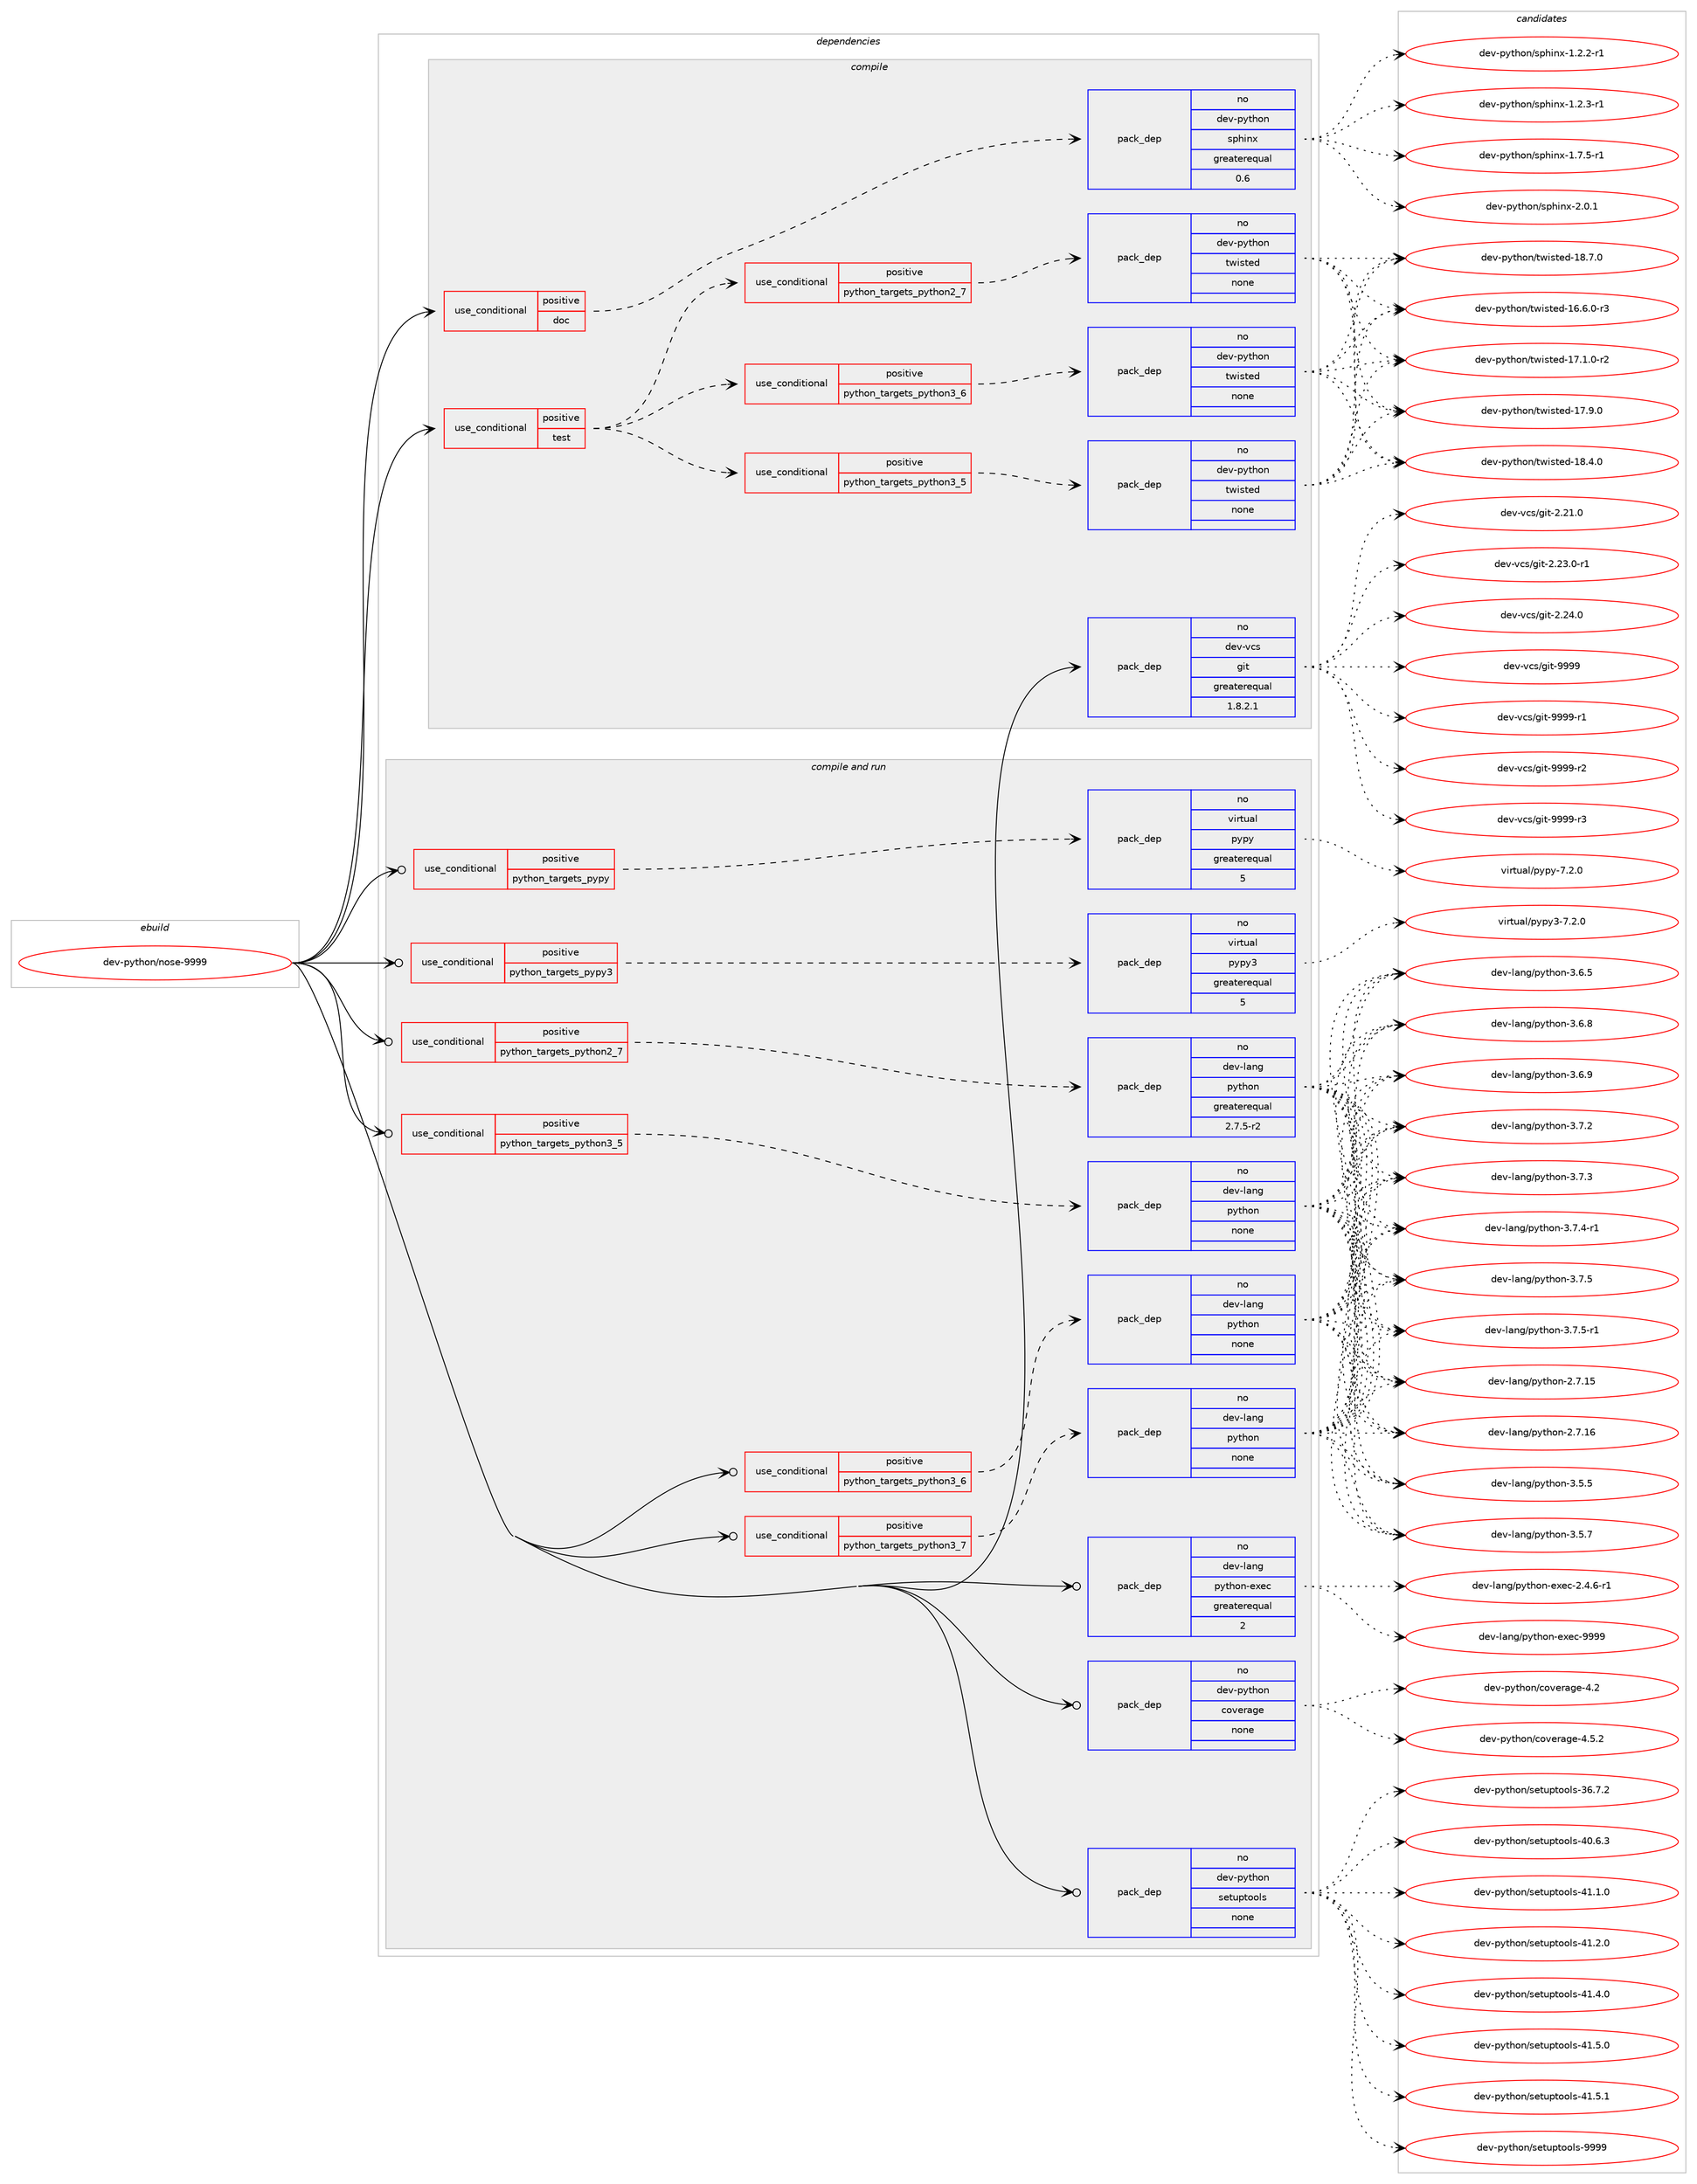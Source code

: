digraph prolog {

# *************
# Graph options
# *************

newrank=true;
concentrate=true;
compound=true;
graph [rankdir=LR,fontname=Helvetica,fontsize=10,ranksep=1.5];#, ranksep=2.5, nodesep=0.2];
edge  [arrowhead=vee];
node  [fontname=Helvetica,fontsize=10];

# **********
# The ebuild
# **********

subgraph cluster_leftcol {
color=gray;
label=<<i>ebuild</i>>;
id [label="dev-python/nose-9999", color=red, width=4, href="../dev-python/nose-9999.svg"];
}

# ****************
# The dependencies
# ****************

subgraph cluster_midcol {
color=gray;
label=<<i>dependencies</i>>;
subgraph cluster_compile {
fillcolor="#eeeeee";
style=filled;
label=<<i>compile</i>>;
subgraph cond143195 {
dependency616794 [label=<<TABLE BORDER="0" CELLBORDER="1" CELLSPACING="0" CELLPADDING="4"><TR><TD ROWSPAN="3" CELLPADDING="10">use_conditional</TD></TR><TR><TD>positive</TD></TR><TR><TD>doc</TD></TR></TABLE>>, shape=none, color=red];
subgraph pack461791 {
dependency616795 [label=<<TABLE BORDER="0" CELLBORDER="1" CELLSPACING="0" CELLPADDING="4" WIDTH="220"><TR><TD ROWSPAN="6" CELLPADDING="30">pack_dep</TD></TR><TR><TD WIDTH="110">no</TD></TR><TR><TD>dev-python</TD></TR><TR><TD>sphinx</TD></TR><TR><TD>greaterequal</TD></TR><TR><TD>0.6</TD></TR></TABLE>>, shape=none, color=blue];
}
dependency616794:e -> dependency616795:w [weight=20,style="dashed",arrowhead="vee"];
}
id:e -> dependency616794:w [weight=20,style="solid",arrowhead="vee"];
subgraph cond143196 {
dependency616796 [label=<<TABLE BORDER="0" CELLBORDER="1" CELLSPACING="0" CELLPADDING="4"><TR><TD ROWSPAN="3" CELLPADDING="10">use_conditional</TD></TR><TR><TD>positive</TD></TR><TR><TD>test</TD></TR></TABLE>>, shape=none, color=red];
subgraph cond143197 {
dependency616797 [label=<<TABLE BORDER="0" CELLBORDER="1" CELLSPACING="0" CELLPADDING="4"><TR><TD ROWSPAN="3" CELLPADDING="10">use_conditional</TD></TR><TR><TD>positive</TD></TR><TR><TD>python_targets_python2_7</TD></TR></TABLE>>, shape=none, color=red];
subgraph pack461792 {
dependency616798 [label=<<TABLE BORDER="0" CELLBORDER="1" CELLSPACING="0" CELLPADDING="4" WIDTH="220"><TR><TD ROWSPAN="6" CELLPADDING="30">pack_dep</TD></TR><TR><TD WIDTH="110">no</TD></TR><TR><TD>dev-python</TD></TR><TR><TD>twisted</TD></TR><TR><TD>none</TD></TR><TR><TD></TD></TR></TABLE>>, shape=none, color=blue];
}
dependency616797:e -> dependency616798:w [weight=20,style="dashed",arrowhead="vee"];
}
dependency616796:e -> dependency616797:w [weight=20,style="dashed",arrowhead="vee"];
subgraph cond143198 {
dependency616799 [label=<<TABLE BORDER="0" CELLBORDER="1" CELLSPACING="0" CELLPADDING="4"><TR><TD ROWSPAN="3" CELLPADDING="10">use_conditional</TD></TR><TR><TD>positive</TD></TR><TR><TD>python_targets_python3_5</TD></TR></TABLE>>, shape=none, color=red];
subgraph pack461793 {
dependency616800 [label=<<TABLE BORDER="0" CELLBORDER="1" CELLSPACING="0" CELLPADDING="4" WIDTH="220"><TR><TD ROWSPAN="6" CELLPADDING="30">pack_dep</TD></TR><TR><TD WIDTH="110">no</TD></TR><TR><TD>dev-python</TD></TR><TR><TD>twisted</TD></TR><TR><TD>none</TD></TR><TR><TD></TD></TR></TABLE>>, shape=none, color=blue];
}
dependency616799:e -> dependency616800:w [weight=20,style="dashed",arrowhead="vee"];
}
dependency616796:e -> dependency616799:w [weight=20,style="dashed",arrowhead="vee"];
subgraph cond143199 {
dependency616801 [label=<<TABLE BORDER="0" CELLBORDER="1" CELLSPACING="0" CELLPADDING="4"><TR><TD ROWSPAN="3" CELLPADDING="10">use_conditional</TD></TR><TR><TD>positive</TD></TR><TR><TD>python_targets_python3_6</TD></TR></TABLE>>, shape=none, color=red];
subgraph pack461794 {
dependency616802 [label=<<TABLE BORDER="0" CELLBORDER="1" CELLSPACING="0" CELLPADDING="4" WIDTH="220"><TR><TD ROWSPAN="6" CELLPADDING="30">pack_dep</TD></TR><TR><TD WIDTH="110">no</TD></TR><TR><TD>dev-python</TD></TR><TR><TD>twisted</TD></TR><TR><TD>none</TD></TR><TR><TD></TD></TR></TABLE>>, shape=none, color=blue];
}
dependency616801:e -> dependency616802:w [weight=20,style="dashed",arrowhead="vee"];
}
dependency616796:e -> dependency616801:w [weight=20,style="dashed",arrowhead="vee"];
}
id:e -> dependency616796:w [weight=20,style="solid",arrowhead="vee"];
subgraph pack461795 {
dependency616803 [label=<<TABLE BORDER="0" CELLBORDER="1" CELLSPACING="0" CELLPADDING="4" WIDTH="220"><TR><TD ROWSPAN="6" CELLPADDING="30">pack_dep</TD></TR><TR><TD WIDTH="110">no</TD></TR><TR><TD>dev-vcs</TD></TR><TR><TD>git</TD></TR><TR><TD>greaterequal</TD></TR><TR><TD>1.8.2.1</TD></TR></TABLE>>, shape=none, color=blue];
}
id:e -> dependency616803:w [weight=20,style="solid",arrowhead="vee"];
}
subgraph cluster_compileandrun {
fillcolor="#eeeeee";
style=filled;
label=<<i>compile and run</i>>;
subgraph cond143200 {
dependency616804 [label=<<TABLE BORDER="0" CELLBORDER="1" CELLSPACING="0" CELLPADDING="4"><TR><TD ROWSPAN="3" CELLPADDING="10">use_conditional</TD></TR><TR><TD>positive</TD></TR><TR><TD>python_targets_pypy</TD></TR></TABLE>>, shape=none, color=red];
subgraph pack461796 {
dependency616805 [label=<<TABLE BORDER="0" CELLBORDER="1" CELLSPACING="0" CELLPADDING="4" WIDTH="220"><TR><TD ROWSPAN="6" CELLPADDING="30">pack_dep</TD></TR><TR><TD WIDTH="110">no</TD></TR><TR><TD>virtual</TD></TR><TR><TD>pypy</TD></TR><TR><TD>greaterequal</TD></TR><TR><TD>5</TD></TR></TABLE>>, shape=none, color=blue];
}
dependency616804:e -> dependency616805:w [weight=20,style="dashed",arrowhead="vee"];
}
id:e -> dependency616804:w [weight=20,style="solid",arrowhead="odotvee"];
subgraph cond143201 {
dependency616806 [label=<<TABLE BORDER="0" CELLBORDER="1" CELLSPACING="0" CELLPADDING="4"><TR><TD ROWSPAN="3" CELLPADDING="10">use_conditional</TD></TR><TR><TD>positive</TD></TR><TR><TD>python_targets_pypy3</TD></TR></TABLE>>, shape=none, color=red];
subgraph pack461797 {
dependency616807 [label=<<TABLE BORDER="0" CELLBORDER="1" CELLSPACING="0" CELLPADDING="4" WIDTH="220"><TR><TD ROWSPAN="6" CELLPADDING="30">pack_dep</TD></TR><TR><TD WIDTH="110">no</TD></TR><TR><TD>virtual</TD></TR><TR><TD>pypy3</TD></TR><TR><TD>greaterequal</TD></TR><TR><TD>5</TD></TR></TABLE>>, shape=none, color=blue];
}
dependency616806:e -> dependency616807:w [weight=20,style="dashed",arrowhead="vee"];
}
id:e -> dependency616806:w [weight=20,style="solid",arrowhead="odotvee"];
subgraph cond143202 {
dependency616808 [label=<<TABLE BORDER="0" CELLBORDER="1" CELLSPACING="0" CELLPADDING="4"><TR><TD ROWSPAN="3" CELLPADDING="10">use_conditional</TD></TR><TR><TD>positive</TD></TR><TR><TD>python_targets_python2_7</TD></TR></TABLE>>, shape=none, color=red];
subgraph pack461798 {
dependency616809 [label=<<TABLE BORDER="0" CELLBORDER="1" CELLSPACING="0" CELLPADDING="4" WIDTH="220"><TR><TD ROWSPAN="6" CELLPADDING="30">pack_dep</TD></TR><TR><TD WIDTH="110">no</TD></TR><TR><TD>dev-lang</TD></TR><TR><TD>python</TD></TR><TR><TD>greaterequal</TD></TR><TR><TD>2.7.5-r2</TD></TR></TABLE>>, shape=none, color=blue];
}
dependency616808:e -> dependency616809:w [weight=20,style="dashed",arrowhead="vee"];
}
id:e -> dependency616808:w [weight=20,style="solid",arrowhead="odotvee"];
subgraph cond143203 {
dependency616810 [label=<<TABLE BORDER="0" CELLBORDER="1" CELLSPACING="0" CELLPADDING="4"><TR><TD ROWSPAN="3" CELLPADDING="10">use_conditional</TD></TR><TR><TD>positive</TD></TR><TR><TD>python_targets_python3_5</TD></TR></TABLE>>, shape=none, color=red];
subgraph pack461799 {
dependency616811 [label=<<TABLE BORDER="0" CELLBORDER="1" CELLSPACING="0" CELLPADDING="4" WIDTH="220"><TR><TD ROWSPAN="6" CELLPADDING="30">pack_dep</TD></TR><TR><TD WIDTH="110">no</TD></TR><TR><TD>dev-lang</TD></TR><TR><TD>python</TD></TR><TR><TD>none</TD></TR><TR><TD></TD></TR></TABLE>>, shape=none, color=blue];
}
dependency616810:e -> dependency616811:w [weight=20,style="dashed",arrowhead="vee"];
}
id:e -> dependency616810:w [weight=20,style="solid",arrowhead="odotvee"];
subgraph cond143204 {
dependency616812 [label=<<TABLE BORDER="0" CELLBORDER="1" CELLSPACING="0" CELLPADDING="4"><TR><TD ROWSPAN="3" CELLPADDING="10">use_conditional</TD></TR><TR><TD>positive</TD></TR><TR><TD>python_targets_python3_6</TD></TR></TABLE>>, shape=none, color=red];
subgraph pack461800 {
dependency616813 [label=<<TABLE BORDER="0" CELLBORDER="1" CELLSPACING="0" CELLPADDING="4" WIDTH="220"><TR><TD ROWSPAN="6" CELLPADDING="30">pack_dep</TD></TR><TR><TD WIDTH="110">no</TD></TR><TR><TD>dev-lang</TD></TR><TR><TD>python</TD></TR><TR><TD>none</TD></TR><TR><TD></TD></TR></TABLE>>, shape=none, color=blue];
}
dependency616812:e -> dependency616813:w [weight=20,style="dashed",arrowhead="vee"];
}
id:e -> dependency616812:w [weight=20,style="solid",arrowhead="odotvee"];
subgraph cond143205 {
dependency616814 [label=<<TABLE BORDER="0" CELLBORDER="1" CELLSPACING="0" CELLPADDING="4"><TR><TD ROWSPAN="3" CELLPADDING="10">use_conditional</TD></TR><TR><TD>positive</TD></TR><TR><TD>python_targets_python3_7</TD></TR></TABLE>>, shape=none, color=red];
subgraph pack461801 {
dependency616815 [label=<<TABLE BORDER="0" CELLBORDER="1" CELLSPACING="0" CELLPADDING="4" WIDTH="220"><TR><TD ROWSPAN="6" CELLPADDING="30">pack_dep</TD></TR><TR><TD WIDTH="110">no</TD></TR><TR><TD>dev-lang</TD></TR><TR><TD>python</TD></TR><TR><TD>none</TD></TR><TR><TD></TD></TR></TABLE>>, shape=none, color=blue];
}
dependency616814:e -> dependency616815:w [weight=20,style="dashed",arrowhead="vee"];
}
id:e -> dependency616814:w [weight=20,style="solid",arrowhead="odotvee"];
subgraph pack461802 {
dependency616816 [label=<<TABLE BORDER="0" CELLBORDER="1" CELLSPACING="0" CELLPADDING="4" WIDTH="220"><TR><TD ROWSPAN="6" CELLPADDING="30">pack_dep</TD></TR><TR><TD WIDTH="110">no</TD></TR><TR><TD>dev-lang</TD></TR><TR><TD>python-exec</TD></TR><TR><TD>greaterequal</TD></TR><TR><TD>2</TD></TR></TABLE>>, shape=none, color=blue];
}
id:e -> dependency616816:w [weight=20,style="solid",arrowhead="odotvee"];
subgraph pack461803 {
dependency616817 [label=<<TABLE BORDER="0" CELLBORDER="1" CELLSPACING="0" CELLPADDING="4" WIDTH="220"><TR><TD ROWSPAN="6" CELLPADDING="30">pack_dep</TD></TR><TR><TD WIDTH="110">no</TD></TR><TR><TD>dev-python</TD></TR><TR><TD>coverage</TD></TR><TR><TD>none</TD></TR><TR><TD></TD></TR></TABLE>>, shape=none, color=blue];
}
id:e -> dependency616817:w [weight=20,style="solid",arrowhead="odotvee"];
subgraph pack461804 {
dependency616818 [label=<<TABLE BORDER="0" CELLBORDER="1" CELLSPACING="0" CELLPADDING="4" WIDTH="220"><TR><TD ROWSPAN="6" CELLPADDING="30">pack_dep</TD></TR><TR><TD WIDTH="110">no</TD></TR><TR><TD>dev-python</TD></TR><TR><TD>setuptools</TD></TR><TR><TD>none</TD></TR><TR><TD></TD></TR></TABLE>>, shape=none, color=blue];
}
id:e -> dependency616818:w [weight=20,style="solid",arrowhead="odotvee"];
}
subgraph cluster_run {
fillcolor="#eeeeee";
style=filled;
label=<<i>run</i>>;
}
}

# **************
# The candidates
# **************

subgraph cluster_choices {
rank=same;
color=gray;
label=<<i>candidates</i>>;

subgraph choice461791 {
color=black;
nodesep=1;
choice10010111845112121116104111110471151121041051101204549465046504511449 [label="dev-python/sphinx-1.2.2-r1", color=red, width=4,href="../dev-python/sphinx-1.2.2-r1.svg"];
choice10010111845112121116104111110471151121041051101204549465046514511449 [label="dev-python/sphinx-1.2.3-r1", color=red, width=4,href="../dev-python/sphinx-1.2.3-r1.svg"];
choice10010111845112121116104111110471151121041051101204549465546534511449 [label="dev-python/sphinx-1.7.5-r1", color=red, width=4,href="../dev-python/sphinx-1.7.5-r1.svg"];
choice1001011184511212111610411111047115112104105110120455046484649 [label="dev-python/sphinx-2.0.1", color=red, width=4,href="../dev-python/sphinx-2.0.1.svg"];
dependency616795:e -> choice10010111845112121116104111110471151121041051101204549465046504511449:w [style=dotted,weight="100"];
dependency616795:e -> choice10010111845112121116104111110471151121041051101204549465046514511449:w [style=dotted,weight="100"];
dependency616795:e -> choice10010111845112121116104111110471151121041051101204549465546534511449:w [style=dotted,weight="100"];
dependency616795:e -> choice1001011184511212111610411111047115112104105110120455046484649:w [style=dotted,weight="100"];
}
subgraph choice461792 {
color=black;
nodesep=1;
choice1001011184511212111610411111047116119105115116101100454954465446484511451 [label="dev-python/twisted-16.6.0-r3", color=red, width=4,href="../dev-python/twisted-16.6.0-r3.svg"];
choice1001011184511212111610411111047116119105115116101100454955464946484511450 [label="dev-python/twisted-17.1.0-r2", color=red, width=4,href="../dev-python/twisted-17.1.0-r2.svg"];
choice100101118451121211161041111104711611910511511610110045495546574648 [label="dev-python/twisted-17.9.0", color=red, width=4,href="../dev-python/twisted-17.9.0.svg"];
choice100101118451121211161041111104711611910511511610110045495646524648 [label="dev-python/twisted-18.4.0", color=red, width=4,href="../dev-python/twisted-18.4.0.svg"];
choice100101118451121211161041111104711611910511511610110045495646554648 [label="dev-python/twisted-18.7.0", color=red, width=4,href="../dev-python/twisted-18.7.0.svg"];
dependency616798:e -> choice1001011184511212111610411111047116119105115116101100454954465446484511451:w [style=dotted,weight="100"];
dependency616798:e -> choice1001011184511212111610411111047116119105115116101100454955464946484511450:w [style=dotted,weight="100"];
dependency616798:e -> choice100101118451121211161041111104711611910511511610110045495546574648:w [style=dotted,weight="100"];
dependency616798:e -> choice100101118451121211161041111104711611910511511610110045495646524648:w [style=dotted,weight="100"];
dependency616798:e -> choice100101118451121211161041111104711611910511511610110045495646554648:w [style=dotted,weight="100"];
}
subgraph choice461793 {
color=black;
nodesep=1;
choice1001011184511212111610411111047116119105115116101100454954465446484511451 [label="dev-python/twisted-16.6.0-r3", color=red, width=4,href="../dev-python/twisted-16.6.0-r3.svg"];
choice1001011184511212111610411111047116119105115116101100454955464946484511450 [label="dev-python/twisted-17.1.0-r2", color=red, width=4,href="../dev-python/twisted-17.1.0-r2.svg"];
choice100101118451121211161041111104711611910511511610110045495546574648 [label="dev-python/twisted-17.9.0", color=red, width=4,href="../dev-python/twisted-17.9.0.svg"];
choice100101118451121211161041111104711611910511511610110045495646524648 [label="dev-python/twisted-18.4.0", color=red, width=4,href="../dev-python/twisted-18.4.0.svg"];
choice100101118451121211161041111104711611910511511610110045495646554648 [label="dev-python/twisted-18.7.0", color=red, width=4,href="../dev-python/twisted-18.7.0.svg"];
dependency616800:e -> choice1001011184511212111610411111047116119105115116101100454954465446484511451:w [style=dotted,weight="100"];
dependency616800:e -> choice1001011184511212111610411111047116119105115116101100454955464946484511450:w [style=dotted,weight="100"];
dependency616800:e -> choice100101118451121211161041111104711611910511511610110045495546574648:w [style=dotted,weight="100"];
dependency616800:e -> choice100101118451121211161041111104711611910511511610110045495646524648:w [style=dotted,weight="100"];
dependency616800:e -> choice100101118451121211161041111104711611910511511610110045495646554648:w [style=dotted,weight="100"];
}
subgraph choice461794 {
color=black;
nodesep=1;
choice1001011184511212111610411111047116119105115116101100454954465446484511451 [label="dev-python/twisted-16.6.0-r3", color=red, width=4,href="../dev-python/twisted-16.6.0-r3.svg"];
choice1001011184511212111610411111047116119105115116101100454955464946484511450 [label="dev-python/twisted-17.1.0-r2", color=red, width=4,href="../dev-python/twisted-17.1.0-r2.svg"];
choice100101118451121211161041111104711611910511511610110045495546574648 [label="dev-python/twisted-17.9.0", color=red, width=4,href="../dev-python/twisted-17.9.0.svg"];
choice100101118451121211161041111104711611910511511610110045495646524648 [label="dev-python/twisted-18.4.0", color=red, width=4,href="../dev-python/twisted-18.4.0.svg"];
choice100101118451121211161041111104711611910511511610110045495646554648 [label="dev-python/twisted-18.7.0", color=red, width=4,href="../dev-python/twisted-18.7.0.svg"];
dependency616802:e -> choice1001011184511212111610411111047116119105115116101100454954465446484511451:w [style=dotted,weight="100"];
dependency616802:e -> choice1001011184511212111610411111047116119105115116101100454955464946484511450:w [style=dotted,weight="100"];
dependency616802:e -> choice100101118451121211161041111104711611910511511610110045495546574648:w [style=dotted,weight="100"];
dependency616802:e -> choice100101118451121211161041111104711611910511511610110045495646524648:w [style=dotted,weight="100"];
dependency616802:e -> choice100101118451121211161041111104711611910511511610110045495646554648:w [style=dotted,weight="100"];
}
subgraph choice461795 {
color=black;
nodesep=1;
choice10010111845118991154710310511645504650494648 [label="dev-vcs/git-2.21.0", color=red, width=4,href="../dev-vcs/git-2.21.0.svg"];
choice100101118451189911547103105116455046505146484511449 [label="dev-vcs/git-2.23.0-r1", color=red, width=4,href="../dev-vcs/git-2.23.0-r1.svg"];
choice10010111845118991154710310511645504650524648 [label="dev-vcs/git-2.24.0", color=red, width=4,href="../dev-vcs/git-2.24.0.svg"];
choice1001011184511899115471031051164557575757 [label="dev-vcs/git-9999", color=red, width=4,href="../dev-vcs/git-9999.svg"];
choice10010111845118991154710310511645575757574511449 [label="dev-vcs/git-9999-r1", color=red, width=4,href="../dev-vcs/git-9999-r1.svg"];
choice10010111845118991154710310511645575757574511450 [label="dev-vcs/git-9999-r2", color=red, width=4,href="../dev-vcs/git-9999-r2.svg"];
choice10010111845118991154710310511645575757574511451 [label="dev-vcs/git-9999-r3", color=red, width=4,href="../dev-vcs/git-9999-r3.svg"];
dependency616803:e -> choice10010111845118991154710310511645504650494648:w [style=dotted,weight="100"];
dependency616803:e -> choice100101118451189911547103105116455046505146484511449:w [style=dotted,weight="100"];
dependency616803:e -> choice10010111845118991154710310511645504650524648:w [style=dotted,weight="100"];
dependency616803:e -> choice1001011184511899115471031051164557575757:w [style=dotted,weight="100"];
dependency616803:e -> choice10010111845118991154710310511645575757574511449:w [style=dotted,weight="100"];
dependency616803:e -> choice10010111845118991154710310511645575757574511450:w [style=dotted,weight="100"];
dependency616803:e -> choice10010111845118991154710310511645575757574511451:w [style=dotted,weight="100"];
}
subgraph choice461796 {
color=black;
nodesep=1;
choice1181051141161179710847112121112121455546504648 [label="virtual/pypy-7.2.0", color=red, width=4,href="../virtual/pypy-7.2.0.svg"];
dependency616805:e -> choice1181051141161179710847112121112121455546504648:w [style=dotted,weight="100"];
}
subgraph choice461797 {
color=black;
nodesep=1;
choice118105114116117971084711212111212151455546504648 [label="virtual/pypy3-7.2.0", color=red, width=4,href="../virtual/pypy3-7.2.0.svg"];
dependency616807:e -> choice118105114116117971084711212111212151455546504648:w [style=dotted,weight="100"];
}
subgraph choice461798 {
color=black;
nodesep=1;
choice10010111845108971101034711212111610411111045504655464953 [label="dev-lang/python-2.7.15", color=red, width=4,href="../dev-lang/python-2.7.15.svg"];
choice10010111845108971101034711212111610411111045504655464954 [label="dev-lang/python-2.7.16", color=red, width=4,href="../dev-lang/python-2.7.16.svg"];
choice100101118451089711010347112121116104111110455146534653 [label="dev-lang/python-3.5.5", color=red, width=4,href="../dev-lang/python-3.5.5.svg"];
choice100101118451089711010347112121116104111110455146534655 [label="dev-lang/python-3.5.7", color=red, width=4,href="../dev-lang/python-3.5.7.svg"];
choice100101118451089711010347112121116104111110455146544653 [label="dev-lang/python-3.6.5", color=red, width=4,href="../dev-lang/python-3.6.5.svg"];
choice100101118451089711010347112121116104111110455146544656 [label="dev-lang/python-3.6.8", color=red, width=4,href="../dev-lang/python-3.6.8.svg"];
choice100101118451089711010347112121116104111110455146544657 [label="dev-lang/python-3.6.9", color=red, width=4,href="../dev-lang/python-3.6.9.svg"];
choice100101118451089711010347112121116104111110455146554650 [label="dev-lang/python-3.7.2", color=red, width=4,href="../dev-lang/python-3.7.2.svg"];
choice100101118451089711010347112121116104111110455146554651 [label="dev-lang/python-3.7.3", color=red, width=4,href="../dev-lang/python-3.7.3.svg"];
choice1001011184510897110103471121211161041111104551465546524511449 [label="dev-lang/python-3.7.4-r1", color=red, width=4,href="../dev-lang/python-3.7.4-r1.svg"];
choice100101118451089711010347112121116104111110455146554653 [label="dev-lang/python-3.7.5", color=red, width=4,href="../dev-lang/python-3.7.5.svg"];
choice1001011184510897110103471121211161041111104551465546534511449 [label="dev-lang/python-3.7.5-r1", color=red, width=4,href="../dev-lang/python-3.7.5-r1.svg"];
dependency616809:e -> choice10010111845108971101034711212111610411111045504655464953:w [style=dotted,weight="100"];
dependency616809:e -> choice10010111845108971101034711212111610411111045504655464954:w [style=dotted,weight="100"];
dependency616809:e -> choice100101118451089711010347112121116104111110455146534653:w [style=dotted,weight="100"];
dependency616809:e -> choice100101118451089711010347112121116104111110455146534655:w [style=dotted,weight="100"];
dependency616809:e -> choice100101118451089711010347112121116104111110455146544653:w [style=dotted,weight="100"];
dependency616809:e -> choice100101118451089711010347112121116104111110455146544656:w [style=dotted,weight="100"];
dependency616809:e -> choice100101118451089711010347112121116104111110455146544657:w [style=dotted,weight="100"];
dependency616809:e -> choice100101118451089711010347112121116104111110455146554650:w [style=dotted,weight="100"];
dependency616809:e -> choice100101118451089711010347112121116104111110455146554651:w [style=dotted,weight="100"];
dependency616809:e -> choice1001011184510897110103471121211161041111104551465546524511449:w [style=dotted,weight="100"];
dependency616809:e -> choice100101118451089711010347112121116104111110455146554653:w [style=dotted,weight="100"];
dependency616809:e -> choice1001011184510897110103471121211161041111104551465546534511449:w [style=dotted,weight="100"];
}
subgraph choice461799 {
color=black;
nodesep=1;
choice10010111845108971101034711212111610411111045504655464953 [label="dev-lang/python-2.7.15", color=red, width=4,href="../dev-lang/python-2.7.15.svg"];
choice10010111845108971101034711212111610411111045504655464954 [label="dev-lang/python-2.7.16", color=red, width=4,href="../dev-lang/python-2.7.16.svg"];
choice100101118451089711010347112121116104111110455146534653 [label="dev-lang/python-3.5.5", color=red, width=4,href="../dev-lang/python-3.5.5.svg"];
choice100101118451089711010347112121116104111110455146534655 [label="dev-lang/python-3.5.7", color=red, width=4,href="../dev-lang/python-3.5.7.svg"];
choice100101118451089711010347112121116104111110455146544653 [label="dev-lang/python-3.6.5", color=red, width=4,href="../dev-lang/python-3.6.5.svg"];
choice100101118451089711010347112121116104111110455146544656 [label="dev-lang/python-3.6.8", color=red, width=4,href="../dev-lang/python-3.6.8.svg"];
choice100101118451089711010347112121116104111110455146544657 [label="dev-lang/python-3.6.9", color=red, width=4,href="../dev-lang/python-3.6.9.svg"];
choice100101118451089711010347112121116104111110455146554650 [label="dev-lang/python-3.7.2", color=red, width=4,href="../dev-lang/python-3.7.2.svg"];
choice100101118451089711010347112121116104111110455146554651 [label="dev-lang/python-3.7.3", color=red, width=4,href="../dev-lang/python-3.7.3.svg"];
choice1001011184510897110103471121211161041111104551465546524511449 [label="dev-lang/python-3.7.4-r1", color=red, width=4,href="../dev-lang/python-3.7.4-r1.svg"];
choice100101118451089711010347112121116104111110455146554653 [label="dev-lang/python-3.7.5", color=red, width=4,href="../dev-lang/python-3.7.5.svg"];
choice1001011184510897110103471121211161041111104551465546534511449 [label="dev-lang/python-3.7.5-r1", color=red, width=4,href="../dev-lang/python-3.7.5-r1.svg"];
dependency616811:e -> choice10010111845108971101034711212111610411111045504655464953:w [style=dotted,weight="100"];
dependency616811:e -> choice10010111845108971101034711212111610411111045504655464954:w [style=dotted,weight="100"];
dependency616811:e -> choice100101118451089711010347112121116104111110455146534653:w [style=dotted,weight="100"];
dependency616811:e -> choice100101118451089711010347112121116104111110455146534655:w [style=dotted,weight="100"];
dependency616811:e -> choice100101118451089711010347112121116104111110455146544653:w [style=dotted,weight="100"];
dependency616811:e -> choice100101118451089711010347112121116104111110455146544656:w [style=dotted,weight="100"];
dependency616811:e -> choice100101118451089711010347112121116104111110455146544657:w [style=dotted,weight="100"];
dependency616811:e -> choice100101118451089711010347112121116104111110455146554650:w [style=dotted,weight="100"];
dependency616811:e -> choice100101118451089711010347112121116104111110455146554651:w [style=dotted,weight="100"];
dependency616811:e -> choice1001011184510897110103471121211161041111104551465546524511449:w [style=dotted,weight="100"];
dependency616811:e -> choice100101118451089711010347112121116104111110455146554653:w [style=dotted,weight="100"];
dependency616811:e -> choice1001011184510897110103471121211161041111104551465546534511449:w [style=dotted,weight="100"];
}
subgraph choice461800 {
color=black;
nodesep=1;
choice10010111845108971101034711212111610411111045504655464953 [label="dev-lang/python-2.7.15", color=red, width=4,href="../dev-lang/python-2.7.15.svg"];
choice10010111845108971101034711212111610411111045504655464954 [label="dev-lang/python-2.7.16", color=red, width=4,href="../dev-lang/python-2.7.16.svg"];
choice100101118451089711010347112121116104111110455146534653 [label="dev-lang/python-3.5.5", color=red, width=4,href="../dev-lang/python-3.5.5.svg"];
choice100101118451089711010347112121116104111110455146534655 [label="dev-lang/python-3.5.7", color=red, width=4,href="../dev-lang/python-3.5.7.svg"];
choice100101118451089711010347112121116104111110455146544653 [label="dev-lang/python-3.6.5", color=red, width=4,href="../dev-lang/python-3.6.5.svg"];
choice100101118451089711010347112121116104111110455146544656 [label="dev-lang/python-3.6.8", color=red, width=4,href="../dev-lang/python-3.6.8.svg"];
choice100101118451089711010347112121116104111110455146544657 [label="dev-lang/python-3.6.9", color=red, width=4,href="../dev-lang/python-3.6.9.svg"];
choice100101118451089711010347112121116104111110455146554650 [label="dev-lang/python-3.7.2", color=red, width=4,href="../dev-lang/python-3.7.2.svg"];
choice100101118451089711010347112121116104111110455146554651 [label="dev-lang/python-3.7.3", color=red, width=4,href="../dev-lang/python-3.7.3.svg"];
choice1001011184510897110103471121211161041111104551465546524511449 [label="dev-lang/python-3.7.4-r1", color=red, width=4,href="../dev-lang/python-3.7.4-r1.svg"];
choice100101118451089711010347112121116104111110455146554653 [label="dev-lang/python-3.7.5", color=red, width=4,href="../dev-lang/python-3.7.5.svg"];
choice1001011184510897110103471121211161041111104551465546534511449 [label="dev-lang/python-3.7.5-r1", color=red, width=4,href="../dev-lang/python-3.7.5-r1.svg"];
dependency616813:e -> choice10010111845108971101034711212111610411111045504655464953:w [style=dotted,weight="100"];
dependency616813:e -> choice10010111845108971101034711212111610411111045504655464954:w [style=dotted,weight="100"];
dependency616813:e -> choice100101118451089711010347112121116104111110455146534653:w [style=dotted,weight="100"];
dependency616813:e -> choice100101118451089711010347112121116104111110455146534655:w [style=dotted,weight="100"];
dependency616813:e -> choice100101118451089711010347112121116104111110455146544653:w [style=dotted,weight="100"];
dependency616813:e -> choice100101118451089711010347112121116104111110455146544656:w [style=dotted,weight="100"];
dependency616813:e -> choice100101118451089711010347112121116104111110455146544657:w [style=dotted,weight="100"];
dependency616813:e -> choice100101118451089711010347112121116104111110455146554650:w [style=dotted,weight="100"];
dependency616813:e -> choice100101118451089711010347112121116104111110455146554651:w [style=dotted,weight="100"];
dependency616813:e -> choice1001011184510897110103471121211161041111104551465546524511449:w [style=dotted,weight="100"];
dependency616813:e -> choice100101118451089711010347112121116104111110455146554653:w [style=dotted,weight="100"];
dependency616813:e -> choice1001011184510897110103471121211161041111104551465546534511449:w [style=dotted,weight="100"];
}
subgraph choice461801 {
color=black;
nodesep=1;
choice10010111845108971101034711212111610411111045504655464953 [label="dev-lang/python-2.7.15", color=red, width=4,href="../dev-lang/python-2.7.15.svg"];
choice10010111845108971101034711212111610411111045504655464954 [label="dev-lang/python-2.7.16", color=red, width=4,href="../dev-lang/python-2.7.16.svg"];
choice100101118451089711010347112121116104111110455146534653 [label="dev-lang/python-3.5.5", color=red, width=4,href="../dev-lang/python-3.5.5.svg"];
choice100101118451089711010347112121116104111110455146534655 [label="dev-lang/python-3.5.7", color=red, width=4,href="../dev-lang/python-3.5.7.svg"];
choice100101118451089711010347112121116104111110455146544653 [label="dev-lang/python-3.6.5", color=red, width=4,href="../dev-lang/python-3.6.5.svg"];
choice100101118451089711010347112121116104111110455146544656 [label="dev-lang/python-3.6.8", color=red, width=4,href="../dev-lang/python-3.6.8.svg"];
choice100101118451089711010347112121116104111110455146544657 [label="dev-lang/python-3.6.9", color=red, width=4,href="../dev-lang/python-3.6.9.svg"];
choice100101118451089711010347112121116104111110455146554650 [label="dev-lang/python-3.7.2", color=red, width=4,href="../dev-lang/python-3.7.2.svg"];
choice100101118451089711010347112121116104111110455146554651 [label="dev-lang/python-3.7.3", color=red, width=4,href="../dev-lang/python-3.7.3.svg"];
choice1001011184510897110103471121211161041111104551465546524511449 [label="dev-lang/python-3.7.4-r1", color=red, width=4,href="../dev-lang/python-3.7.4-r1.svg"];
choice100101118451089711010347112121116104111110455146554653 [label="dev-lang/python-3.7.5", color=red, width=4,href="../dev-lang/python-3.7.5.svg"];
choice1001011184510897110103471121211161041111104551465546534511449 [label="dev-lang/python-3.7.5-r1", color=red, width=4,href="../dev-lang/python-3.7.5-r1.svg"];
dependency616815:e -> choice10010111845108971101034711212111610411111045504655464953:w [style=dotted,weight="100"];
dependency616815:e -> choice10010111845108971101034711212111610411111045504655464954:w [style=dotted,weight="100"];
dependency616815:e -> choice100101118451089711010347112121116104111110455146534653:w [style=dotted,weight="100"];
dependency616815:e -> choice100101118451089711010347112121116104111110455146534655:w [style=dotted,weight="100"];
dependency616815:e -> choice100101118451089711010347112121116104111110455146544653:w [style=dotted,weight="100"];
dependency616815:e -> choice100101118451089711010347112121116104111110455146544656:w [style=dotted,weight="100"];
dependency616815:e -> choice100101118451089711010347112121116104111110455146544657:w [style=dotted,weight="100"];
dependency616815:e -> choice100101118451089711010347112121116104111110455146554650:w [style=dotted,weight="100"];
dependency616815:e -> choice100101118451089711010347112121116104111110455146554651:w [style=dotted,weight="100"];
dependency616815:e -> choice1001011184510897110103471121211161041111104551465546524511449:w [style=dotted,weight="100"];
dependency616815:e -> choice100101118451089711010347112121116104111110455146554653:w [style=dotted,weight="100"];
dependency616815:e -> choice1001011184510897110103471121211161041111104551465546534511449:w [style=dotted,weight="100"];
}
subgraph choice461802 {
color=black;
nodesep=1;
choice10010111845108971101034711212111610411111045101120101994550465246544511449 [label="dev-lang/python-exec-2.4.6-r1", color=red, width=4,href="../dev-lang/python-exec-2.4.6-r1.svg"];
choice10010111845108971101034711212111610411111045101120101994557575757 [label="dev-lang/python-exec-9999", color=red, width=4,href="../dev-lang/python-exec-9999.svg"];
dependency616816:e -> choice10010111845108971101034711212111610411111045101120101994550465246544511449:w [style=dotted,weight="100"];
dependency616816:e -> choice10010111845108971101034711212111610411111045101120101994557575757:w [style=dotted,weight="100"];
}
subgraph choice461803 {
color=black;
nodesep=1;
choice1001011184511212111610411111047991111181011149710310145524650 [label="dev-python/coverage-4.2", color=red, width=4,href="../dev-python/coverage-4.2.svg"];
choice10010111845112121116104111110479911111810111497103101455246534650 [label="dev-python/coverage-4.5.2", color=red, width=4,href="../dev-python/coverage-4.5.2.svg"];
dependency616817:e -> choice1001011184511212111610411111047991111181011149710310145524650:w [style=dotted,weight="100"];
dependency616817:e -> choice10010111845112121116104111110479911111810111497103101455246534650:w [style=dotted,weight="100"];
}
subgraph choice461804 {
color=black;
nodesep=1;
choice100101118451121211161041111104711510111611711211611111110811545515446554650 [label="dev-python/setuptools-36.7.2", color=red, width=4,href="../dev-python/setuptools-36.7.2.svg"];
choice100101118451121211161041111104711510111611711211611111110811545524846544651 [label="dev-python/setuptools-40.6.3", color=red, width=4,href="../dev-python/setuptools-40.6.3.svg"];
choice100101118451121211161041111104711510111611711211611111110811545524946494648 [label="dev-python/setuptools-41.1.0", color=red, width=4,href="../dev-python/setuptools-41.1.0.svg"];
choice100101118451121211161041111104711510111611711211611111110811545524946504648 [label="dev-python/setuptools-41.2.0", color=red, width=4,href="../dev-python/setuptools-41.2.0.svg"];
choice100101118451121211161041111104711510111611711211611111110811545524946524648 [label="dev-python/setuptools-41.4.0", color=red, width=4,href="../dev-python/setuptools-41.4.0.svg"];
choice100101118451121211161041111104711510111611711211611111110811545524946534648 [label="dev-python/setuptools-41.5.0", color=red, width=4,href="../dev-python/setuptools-41.5.0.svg"];
choice100101118451121211161041111104711510111611711211611111110811545524946534649 [label="dev-python/setuptools-41.5.1", color=red, width=4,href="../dev-python/setuptools-41.5.1.svg"];
choice10010111845112121116104111110471151011161171121161111111081154557575757 [label="dev-python/setuptools-9999", color=red, width=4,href="../dev-python/setuptools-9999.svg"];
dependency616818:e -> choice100101118451121211161041111104711510111611711211611111110811545515446554650:w [style=dotted,weight="100"];
dependency616818:e -> choice100101118451121211161041111104711510111611711211611111110811545524846544651:w [style=dotted,weight="100"];
dependency616818:e -> choice100101118451121211161041111104711510111611711211611111110811545524946494648:w [style=dotted,weight="100"];
dependency616818:e -> choice100101118451121211161041111104711510111611711211611111110811545524946504648:w [style=dotted,weight="100"];
dependency616818:e -> choice100101118451121211161041111104711510111611711211611111110811545524946524648:w [style=dotted,weight="100"];
dependency616818:e -> choice100101118451121211161041111104711510111611711211611111110811545524946534648:w [style=dotted,weight="100"];
dependency616818:e -> choice100101118451121211161041111104711510111611711211611111110811545524946534649:w [style=dotted,weight="100"];
dependency616818:e -> choice10010111845112121116104111110471151011161171121161111111081154557575757:w [style=dotted,weight="100"];
}
}

}
